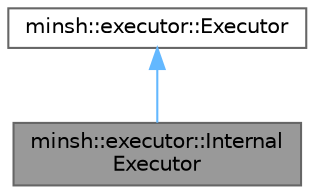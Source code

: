 digraph "minsh::executor::InternalExecutor"
{
 // LATEX_PDF_SIZE
  bgcolor="transparent";
  edge [fontname=Helvetica,fontsize=10,labelfontname=Helvetica,labelfontsize=10];
  node [fontname=Helvetica,fontsize=10,shape=box,height=0.2,width=0.4];
  Node1 [id="Node000001",label="minsh::executor::Internal\lExecutor",height=0.2,width=0.4,color="gray40", fillcolor="grey60", style="filled", fontcolor="black",tooltip="Executor for internal commands."];
  Node2 -> Node1 [id="edge1_Node000001_Node000002",dir="back",color="steelblue1",style="solid",tooltip=" "];
  Node2 [id="Node000002",label="minsh::executor::Executor",height=0.2,width=0.4,color="gray40", fillcolor="white", style="filled",URL="$classminsh_1_1executor_1_1Executor.html",tooltip="Interface for classes that execute commands."];
}

